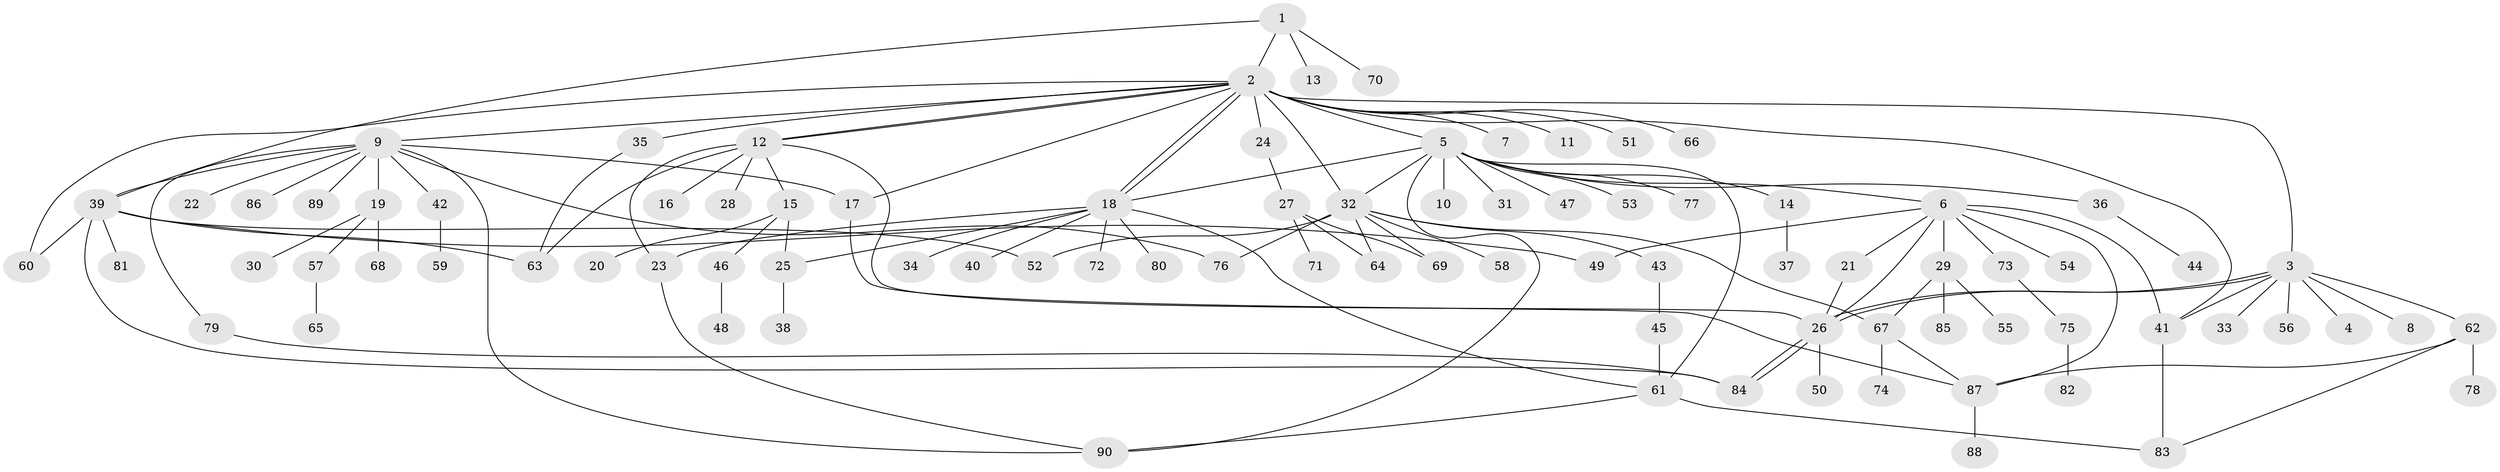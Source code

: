 // coarse degree distribution, {3: 0.08333333333333333, 24: 0.013888888888888888, 9: 0.041666666666666664, 1: 0.5555555555555556, 20: 0.013888888888888888, 12: 0.013888888888888888, 5: 0.027777777777777776, 2: 0.18055555555555555, 4: 0.041666666666666664, 8: 0.013888888888888888, 7: 0.013888888888888888}
// Generated by graph-tools (version 1.1) at 2025/23/03/03/25 07:23:54]
// undirected, 90 vertices, 125 edges
graph export_dot {
graph [start="1"]
  node [color=gray90,style=filled];
  1;
  2;
  3;
  4;
  5;
  6;
  7;
  8;
  9;
  10;
  11;
  12;
  13;
  14;
  15;
  16;
  17;
  18;
  19;
  20;
  21;
  22;
  23;
  24;
  25;
  26;
  27;
  28;
  29;
  30;
  31;
  32;
  33;
  34;
  35;
  36;
  37;
  38;
  39;
  40;
  41;
  42;
  43;
  44;
  45;
  46;
  47;
  48;
  49;
  50;
  51;
  52;
  53;
  54;
  55;
  56;
  57;
  58;
  59;
  60;
  61;
  62;
  63;
  64;
  65;
  66;
  67;
  68;
  69;
  70;
  71;
  72;
  73;
  74;
  75;
  76;
  77;
  78;
  79;
  80;
  81;
  82;
  83;
  84;
  85;
  86;
  87;
  88;
  89;
  90;
  1 -- 2;
  1 -- 13;
  1 -- 39;
  1 -- 70;
  2 -- 3;
  2 -- 5;
  2 -- 7;
  2 -- 9;
  2 -- 11;
  2 -- 12;
  2 -- 12;
  2 -- 17;
  2 -- 18;
  2 -- 18;
  2 -- 24;
  2 -- 32;
  2 -- 35;
  2 -- 41;
  2 -- 51;
  2 -- 60;
  2 -- 66;
  3 -- 4;
  3 -- 8;
  3 -- 26;
  3 -- 26;
  3 -- 33;
  3 -- 41;
  3 -- 56;
  3 -- 62;
  5 -- 6;
  5 -- 10;
  5 -- 14;
  5 -- 18;
  5 -- 31;
  5 -- 32;
  5 -- 36;
  5 -- 47;
  5 -- 53;
  5 -- 61;
  5 -- 77;
  5 -- 90;
  6 -- 21;
  6 -- 26;
  6 -- 29;
  6 -- 41;
  6 -- 49;
  6 -- 54;
  6 -- 73;
  6 -- 87;
  9 -- 17;
  9 -- 19;
  9 -- 22;
  9 -- 39;
  9 -- 42;
  9 -- 76;
  9 -- 79;
  9 -- 86;
  9 -- 89;
  9 -- 90;
  12 -- 15;
  12 -- 16;
  12 -- 23;
  12 -- 26;
  12 -- 28;
  12 -- 63;
  14 -- 37;
  15 -- 20;
  15 -- 25;
  15 -- 46;
  17 -- 87;
  18 -- 23;
  18 -- 25;
  18 -- 34;
  18 -- 40;
  18 -- 61;
  18 -- 72;
  18 -- 80;
  19 -- 30;
  19 -- 57;
  19 -- 68;
  21 -- 26;
  23 -- 90;
  24 -- 27;
  25 -- 38;
  26 -- 50;
  26 -- 84;
  26 -- 84;
  27 -- 64;
  27 -- 69;
  27 -- 71;
  29 -- 55;
  29 -- 67;
  29 -- 85;
  32 -- 43;
  32 -- 52;
  32 -- 58;
  32 -- 64;
  32 -- 67;
  32 -- 69;
  32 -- 76;
  35 -- 63;
  36 -- 44;
  39 -- 49;
  39 -- 52;
  39 -- 60;
  39 -- 63;
  39 -- 81;
  39 -- 84;
  41 -- 83;
  42 -- 59;
  43 -- 45;
  45 -- 61;
  46 -- 48;
  57 -- 65;
  61 -- 83;
  61 -- 90;
  62 -- 78;
  62 -- 83;
  62 -- 87;
  67 -- 74;
  67 -- 87;
  73 -- 75;
  75 -- 82;
  79 -- 84;
  87 -- 88;
}
